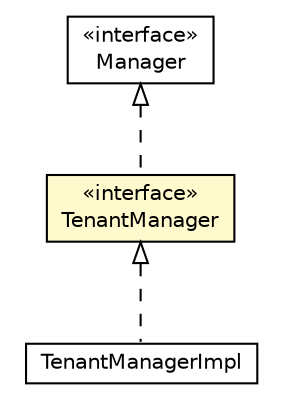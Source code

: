 #!/usr/local/bin/dot
#
# Class diagram 
# Generated by UMLGraph version R5_6-24-gf6e263 (http://www.umlgraph.org/)
#

digraph G {
	edge [fontname="Helvetica",fontsize=10,labelfontname="Helvetica",labelfontsize=10];
	node [fontname="Helvetica",fontsize=10,shape=plaintext];
	nodesep=0.25;
	ranksep=0.5;
	// org.universAAL.middleware.managers.api.TenantManager
	c352908 [label=<<table title="org.universAAL.middleware.managers.api.TenantManager" border="0" cellborder="1" cellspacing="0" cellpadding="2" port="p" bgcolor="lemonChiffon" href="./TenantManager.html">
		<tr><td><table border="0" cellspacing="0" cellpadding="1">
<tr><td align="center" balign="center"> &#171;interface&#187; </td></tr>
<tr><td align="center" balign="center"> TenantManager </td></tr>
		</table></td></tr>
		</table>>, URL="./TenantManager.html", fontname="Helvetica", fontcolor="black", fontsize=10.0];
	// org.universAAL.middleware.managers.api.Manager
	c352909 [label=<<table title="org.universAAL.middleware.managers.api.Manager" border="0" cellborder="1" cellspacing="0" cellpadding="2" port="p" href="./Manager.html">
		<tr><td><table border="0" cellspacing="0" cellpadding="1">
<tr><td align="center" balign="center"> &#171;interface&#187; </td></tr>
<tr><td align="center" balign="center"> Manager </td></tr>
		</table></td></tr>
		</table>>, URL="./Manager.html", fontname="Helvetica", fontcolor="black", fontsize=10.0];
	// org.universAAL.middleware.managers.tenant.TenantManagerImpl
	c352927 [label=<<table title="org.universAAL.middleware.managers.tenant.TenantManagerImpl" border="0" cellborder="1" cellspacing="0" cellpadding="2" port="p" href="../tenant/TenantManagerImpl.html">
		<tr><td><table border="0" cellspacing="0" cellpadding="1">
<tr><td align="center" balign="center"> TenantManagerImpl </td></tr>
		</table></td></tr>
		</table>>, URL="../tenant/TenantManagerImpl.html", fontname="Helvetica", fontcolor="black", fontsize=10.0];
	//org.universAAL.middleware.managers.api.TenantManager implements org.universAAL.middleware.managers.api.Manager
	c352909:p -> c352908:p [dir=back,arrowtail=empty,style=dashed];
	//org.universAAL.middleware.managers.tenant.TenantManagerImpl implements org.universAAL.middleware.managers.api.TenantManager
	c352908:p -> c352927:p [dir=back,arrowtail=empty,style=dashed];
}

